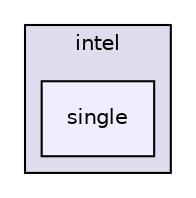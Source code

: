 digraph "/home/wbinventor/OpenMOC/openmoc/intel/single/" {
  compound=true
  node [ fontsize="10", fontname="Helvetica"];
  edge [ labelfontsize="10", labelfontname="Helvetica"];
  subgraph clusterdir_d0150c83ea081bd0343e7a6ba8afaadf {
    graph [ bgcolor="#ddddee", pencolor="black", label="intel" fontname="Helvetica", fontsize="10", URL="dir_d0150c83ea081bd0343e7a6ba8afaadf.html"]
  dir_545d1206f768ef3e88179d0ae2cf054f [shape=box, label="single", style="filled", fillcolor="#eeeeff", pencolor="black", URL="dir_545d1206f768ef3e88179d0ae2cf054f.html"];
  }
}
